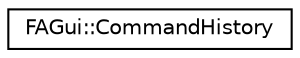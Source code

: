 digraph G
{
  edge [fontname="Helvetica",fontsize="10",labelfontname="Helvetica",labelfontsize="10"];
  node [fontname="Helvetica",fontsize="10",shape=record];
  rankdir="LR";
  Node1 [label="FAGui::CommandHistory",height=0.2,width=0.4,color="black", fillcolor="white", style="filled",URL="$class_f_a_gui_1_1_command_history.html"];
}
